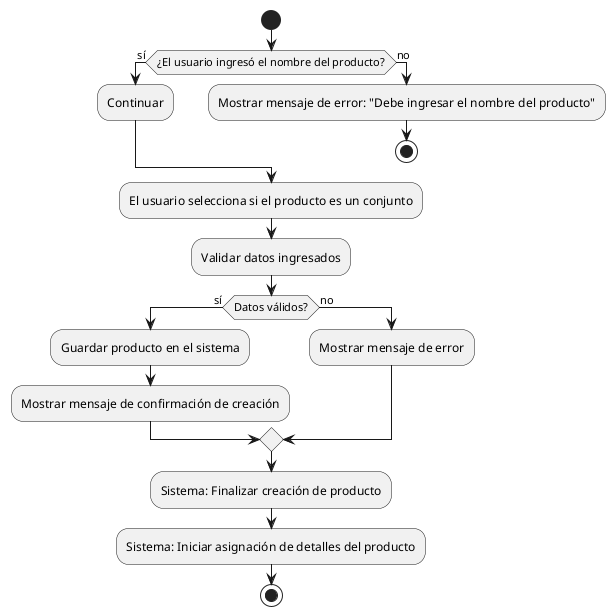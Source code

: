 @startuml crear producto

start

if (¿El usuario ingresó el nombre del producto?) then (sí)
  :Continuar;
else (no)
  :Mostrar mensaje de error: "Debe ingresar el nombre del producto";
  stop
endif

:El usuario selecciona si el producto es un conjunto;
:Validar datos ingresados;

if (Datos válidos?) then (sí)
  :Guardar producto en el sistema;
  :Mostrar mensaje de confirmación de creación;
else (no)
  :Mostrar mensaje de error;
endif

:Sistema: Finalizar creación de producto;
:Sistema: Iniciar asignación de detalles del producto;
stop

@enduml
